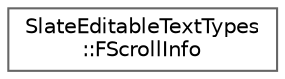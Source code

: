 digraph "Graphical Class Hierarchy"
{
 // INTERACTIVE_SVG=YES
 // LATEX_PDF_SIZE
  bgcolor="transparent";
  edge [fontname=Helvetica,fontsize=10,labelfontname=Helvetica,labelfontsize=10];
  node [fontname=Helvetica,fontsize=10,shape=box,height=0.2,width=0.4];
  rankdir="LR";
  Node0 [id="Node000000",label="SlateEditableTextTypes\l::FScrollInfo",height=0.2,width=0.4,color="grey40", fillcolor="white", style="filled",URL="$d7/ddf/structSlateEditableTextTypes_1_1FScrollInfo.html",tooltip="Information needed to be able to scroll to a given point."];
}
